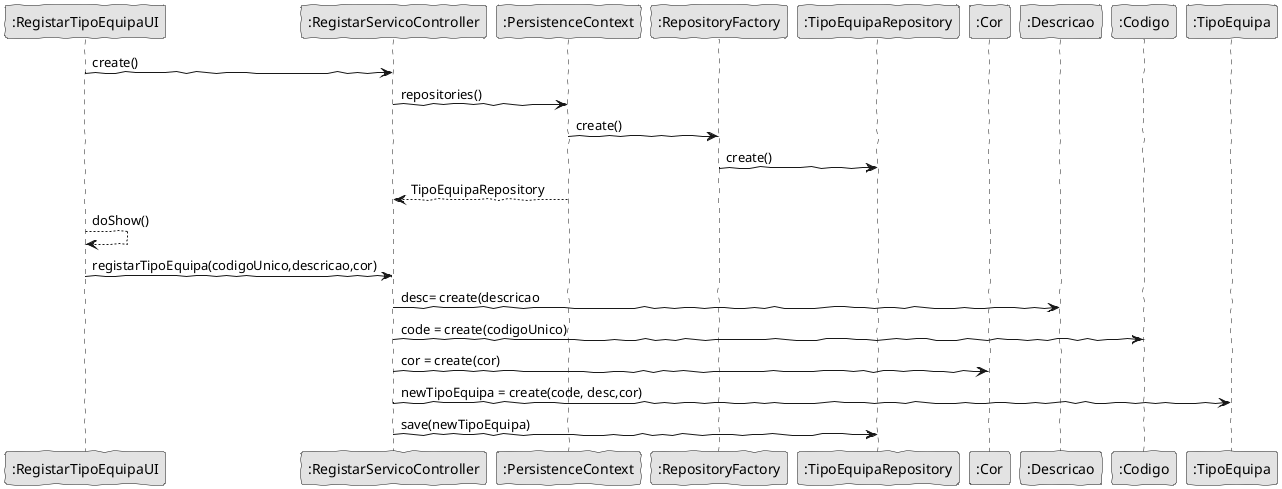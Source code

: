 
@startuml
'http://plantuml.com/skinparam.html
skinparam handwritten true
skinparam monochrome true
skinparam packageStyle rect
skinparam defaultFontName FG Virgil
skinparam shadowing false

		participant ":RegistarTipoEquipaUI" as ui
		participant ":RegistarServicoController" as ctrl
		participant ":PersistenceContext" as pc
		participant ":RepositoryFactory" as rf
		participant ":TipoEquipaRepository" as repoDT
    participant ":Cor" as cor
    participant ":Descricao" as desc
    participant ":Codigo" as code
		participant ":TipoEquipa" as tipoE

		ui->ctrl:create()
		ctrl->pc:repositories()
		pc->rf:create()
		rf->repoDT:create()
		pc-->ctrl:TipoEquipaRepository

		ui-->ui:doShow()
		ui->ctrl:registarTipoEquipa(codigoUnico,descricao,cor)

    ctrl->desc:desc= create(descricao
    ctrl->code:code = create(codigoUnico)
		ctrl->cor:cor = create(cor)
		ctrl->tipoE:newTipoEquipa = create(code, desc,cor)


		ctrl->repoDT:save(newTipoEquipa)
		
@enduml